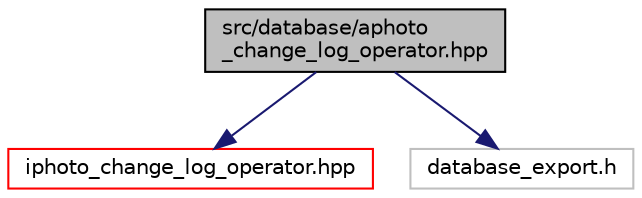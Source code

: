 digraph "src/database/aphoto_change_log_operator.hpp"
{
 // LATEX_PDF_SIZE
  edge [fontname="Helvetica",fontsize="10",labelfontname="Helvetica",labelfontsize="10"];
  node [fontname="Helvetica",fontsize="10",shape=record];
  Node1 [label="src/database/aphoto\l_change_log_operator.hpp",height=0.2,width=0.4,color="black", fillcolor="grey75", style="filled", fontcolor="black",tooltip=" "];
  Node1 -> Node2 [color="midnightblue",fontsize="10",style="solid",fontname="Helvetica"];
  Node2 [label="iphoto_change_log_operator.hpp",height=0.2,width=0.4,color="red", fillcolor="white", style="filled",URL="$iphoto__change__log__operator_8hpp.html",tooltip=" "];
  Node1 -> Node9 [color="midnightblue",fontsize="10",style="solid",fontname="Helvetica"];
  Node9 [label="database_export.h",height=0.2,width=0.4,color="grey75", fillcolor="white", style="filled",tooltip=" "];
}

